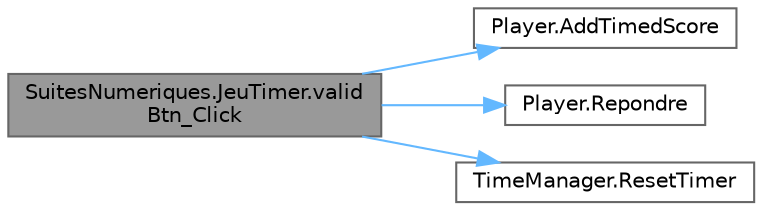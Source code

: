 digraph "SuitesNumeriques.JeuTimer.validBtn_Click"
{
 // LATEX_PDF_SIZE
  bgcolor="transparent";
  edge [fontname=Helvetica,fontsize=10,labelfontname=Helvetica,labelfontsize=10];
  node [fontname=Helvetica,fontsize=10,shape=box,height=0.2,width=0.4];
  rankdir="LR";
  Node1 [id="Node000001",label="SuitesNumeriques.JeuTimer.valid\lBtn_Click",height=0.2,width=0.4,color="gray40", fillcolor="grey60", style="filled", fontcolor="black",tooltip="Click du bouton valider."];
  Node1 -> Node2 [id="edge1_Node000001_Node000002",color="steelblue1",style="solid",tooltip=" "];
  Node2 [id="Node000002",label="Player.AddTimedScore",height=0.2,width=0.4,color="grey40", fillcolor="white", style="filled",URL="$class_player.html#a6dac5a663df2e4a4eb1d3423c6c7c858",tooltip="Ajoute des points par rapport au temps de réponse."];
  Node1 -> Node3 [id="edge2_Node000001_Node000003",color="steelblue1",style="solid",tooltip=" "];
  Node3 [id="Node000003",label="Player.Repondre",height=0.2,width=0.4,color="grey40", fillcolor="white", style="filled",URL="$class_player.html#ae092ed81316e600adb40494143e0ac72",tooltip="Traiter la réponse d'un joueur par rapport à la question."];
  Node1 -> Node4 [id="edge3_Node000001_Node000004",color="steelblue1",style="solid",tooltip=" "];
  Node4 [id="Node000004",label="TimeManager.ResetTimer",height=0.2,width=0.4,color="grey40", fillcolor="white", style="filled",URL="$class_time_manager.html#a660b9382265a4a707f1f478d6557e84a",tooltip="Remet le timer à neuf."];
}
